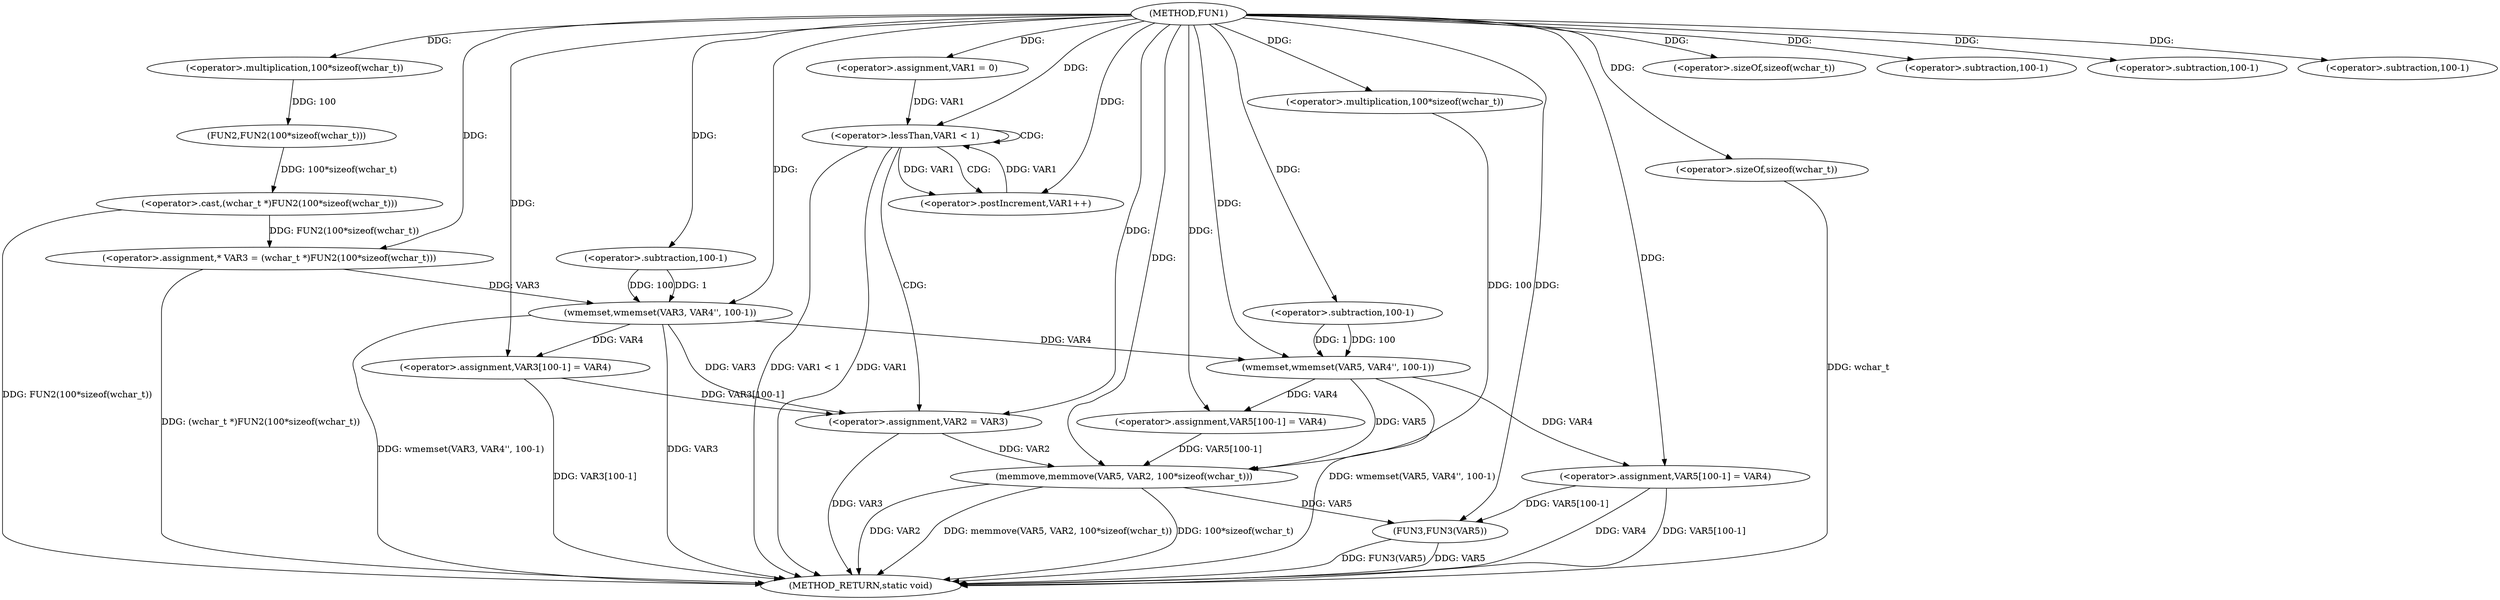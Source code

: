 digraph FUN1 {  
"1000100" [label = "(METHOD,FUN1)" ]
"1000171" [label = "(METHOD_RETURN,static void)" ]
"1000105" [label = "(<operator>.assignment,* VAR3 = (wchar_t *)FUN2(100*sizeof(wchar_t)))" ]
"1000107" [label = "(<operator>.cast,(wchar_t *)FUN2(100*sizeof(wchar_t)))" ]
"1000109" [label = "(FUN2,FUN2(100*sizeof(wchar_t)))" ]
"1000110" [label = "(<operator>.multiplication,100*sizeof(wchar_t))" ]
"1000112" [label = "(<operator>.sizeOf,sizeof(wchar_t))" ]
"1000114" [label = "(wmemset,wmemset(VAR3, VAR4'', 100-1))" ]
"1000117" [label = "(<operator>.subtraction,100-1)" ]
"1000120" [label = "(<operator>.assignment,VAR3[100-1] = VAR4)" ]
"1000123" [label = "(<operator>.subtraction,100-1)" ]
"1000128" [label = "(<operator>.assignment,VAR1 = 0)" ]
"1000131" [label = "(<operator>.lessThan,VAR1 < 1)" ]
"1000134" [label = "(<operator>.postIncrement,VAR1++)" ]
"1000137" [label = "(<operator>.assignment,VAR2 = VAR3)" ]
"1000142" [label = "(wmemset,wmemset(VAR5, VAR4'', 100-1))" ]
"1000145" [label = "(<operator>.subtraction,100-1)" ]
"1000148" [label = "(<operator>.assignment,VAR5[100-1] = VAR4)" ]
"1000151" [label = "(<operator>.subtraction,100-1)" ]
"1000155" [label = "(memmove,memmove(VAR5, VAR2, 100*sizeof(wchar_t)))" ]
"1000158" [label = "(<operator>.multiplication,100*sizeof(wchar_t))" ]
"1000160" [label = "(<operator>.sizeOf,sizeof(wchar_t))" ]
"1000162" [label = "(<operator>.assignment,VAR5[100-1] = VAR4)" ]
"1000165" [label = "(<operator>.subtraction,100-1)" ]
"1000169" [label = "(FUN3,FUN3(VAR5))" ]
  "1000162" -> "1000171"  [ label = "DDG: VAR4"] 
  "1000142" -> "1000171"  [ label = "DDG: wmemset(VAR5, VAR4'', 100-1)"] 
  "1000105" -> "1000171"  [ label = "DDG: (wchar_t *)FUN2(100*sizeof(wchar_t))"] 
  "1000169" -> "1000171"  [ label = "DDG: FUN3(VAR5)"] 
  "1000155" -> "1000171"  [ label = "DDG: VAR2"] 
  "1000169" -> "1000171"  [ label = "DDG: VAR5"] 
  "1000160" -> "1000171"  [ label = "DDG: wchar_t"] 
  "1000114" -> "1000171"  [ label = "DDG: wmemset(VAR3, VAR4'', 100-1)"] 
  "1000131" -> "1000171"  [ label = "DDG: VAR1"] 
  "1000137" -> "1000171"  [ label = "DDG: VAR3"] 
  "1000155" -> "1000171"  [ label = "DDG: memmove(VAR5, VAR2, 100*sizeof(wchar_t))"] 
  "1000155" -> "1000171"  [ label = "DDG: 100*sizeof(wchar_t)"] 
  "1000114" -> "1000171"  [ label = "DDG: VAR3"] 
  "1000120" -> "1000171"  [ label = "DDG: VAR3[100-1]"] 
  "1000162" -> "1000171"  [ label = "DDG: VAR5[100-1]"] 
  "1000107" -> "1000171"  [ label = "DDG: FUN2(100*sizeof(wchar_t))"] 
  "1000131" -> "1000171"  [ label = "DDG: VAR1 < 1"] 
  "1000107" -> "1000105"  [ label = "DDG: FUN2(100*sizeof(wchar_t))"] 
  "1000100" -> "1000105"  [ label = "DDG: "] 
  "1000109" -> "1000107"  [ label = "DDG: 100*sizeof(wchar_t)"] 
  "1000110" -> "1000109"  [ label = "DDG: 100"] 
  "1000100" -> "1000110"  [ label = "DDG: "] 
  "1000100" -> "1000112"  [ label = "DDG: "] 
  "1000105" -> "1000114"  [ label = "DDG: VAR3"] 
  "1000100" -> "1000114"  [ label = "DDG: "] 
  "1000117" -> "1000114"  [ label = "DDG: 100"] 
  "1000117" -> "1000114"  [ label = "DDG: 1"] 
  "1000100" -> "1000117"  [ label = "DDG: "] 
  "1000114" -> "1000120"  [ label = "DDG: VAR4"] 
  "1000100" -> "1000120"  [ label = "DDG: "] 
  "1000100" -> "1000123"  [ label = "DDG: "] 
  "1000100" -> "1000128"  [ label = "DDG: "] 
  "1000128" -> "1000131"  [ label = "DDG: VAR1"] 
  "1000134" -> "1000131"  [ label = "DDG: VAR1"] 
  "1000100" -> "1000131"  [ label = "DDG: "] 
  "1000131" -> "1000134"  [ label = "DDG: VAR1"] 
  "1000100" -> "1000134"  [ label = "DDG: "] 
  "1000114" -> "1000137"  [ label = "DDG: VAR3"] 
  "1000120" -> "1000137"  [ label = "DDG: VAR3[100-1]"] 
  "1000100" -> "1000137"  [ label = "DDG: "] 
  "1000100" -> "1000142"  [ label = "DDG: "] 
  "1000114" -> "1000142"  [ label = "DDG: VAR4"] 
  "1000145" -> "1000142"  [ label = "DDG: 100"] 
  "1000145" -> "1000142"  [ label = "DDG: 1"] 
  "1000100" -> "1000145"  [ label = "DDG: "] 
  "1000142" -> "1000148"  [ label = "DDG: VAR4"] 
  "1000100" -> "1000148"  [ label = "DDG: "] 
  "1000100" -> "1000151"  [ label = "DDG: "] 
  "1000148" -> "1000155"  [ label = "DDG: VAR5[100-1]"] 
  "1000142" -> "1000155"  [ label = "DDG: VAR5"] 
  "1000100" -> "1000155"  [ label = "DDG: "] 
  "1000137" -> "1000155"  [ label = "DDG: VAR2"] 
  "1000158" -> "1000155"  [ label = "DDG: 100"] 
  "1000100" -> "1000158"  [ label = "DDG: "] 
  "1000100" -> "1000160"  [ label = "DDG: "] 
  "1000100" -> "1000162"  [ label = "DDG: "] 
  "1000142" -> "1000162"  [ label = "DDG: VAR4"] 
  "1000100" -> "1000165"  [ label = "DDG: "] 
  "1000155" -> "1000169"  [ label = "DDG: VAR5"] 
  "1000162" -> "1000169"  [ label = "DDG: VAR5[100-1]"] 
  "1000100" -> "1000169"  [ label = "DDG: "] 
  "1000131" -> "1000137"  [ label = "CDG: "] 
  "1000131" -> "1000131"  [ label = "CDG: "] 
  "1000131" -> "1000134"  [ label = "CDG: "] 
}
